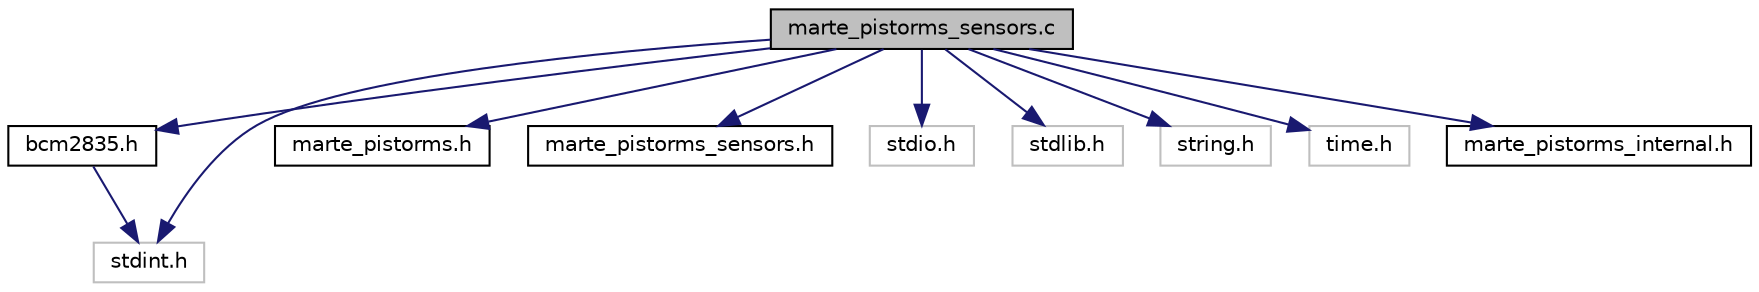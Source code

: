 digraph "marte_pistorms_sensors.c"
{
  edge [fontname="Helvetica",fontsize="10",labelfontname="Helvetica",labelfontsize="10"];
  node [fontname="Helvetica",fontsize="10",shape=record];
  Node1 [label="marte_pistorms_sensors.c",height=0.2,width=0.4,color="black", fillcolor="grey75", style="filled" fontcolor="black"];
  Node1 -> Node2 [color="midnightblue",fontsize="10",style="solid",fontname="Helvetica"];
  Node2 [label="bcm2835.h",height=0.2,width=0.4,color="black", fillcolor="white", style="filled",URL="$bcm2835_8h.html",tooltip="C library for Broadcom BCM 2835 as used in Raspberry Pi. "];
  Node2 -> Node3 [color="midnightblue",fontsize="10",style="solid",fontname="Helvetica"];
  Node3 [label="stdint.h",height=0.2,width=0.4,color="grey75", fillcolor="white", style="filled"];
  Node1 -> Node4 [color="midnightblue",fontsize="10",style="solid",fontname="Helvetica"];
  Node4 [label="marte_pistorms.h",height=0.2,width=0.4,color="black", fillcolor="white", style="filled",URL="$marte__pistorms_8h.html",tooltip="Drivers for sensors and motors from Pistorms + Raspberry PI model B. "];
  Node1 -> Node5 [color="midnightblue",fontsize="10",style="solid",fontname="Helvetica"];
  Node5 [label="marte_pistorms_sensors.h",height=0.2,width=0.4,color="black", fillcolor="white", style="filled",URL="$marte__pistorms__sensors_8h.html",tooltip="Drivers for sensors from Pistorms + Raspberry PI model B. "];
  Node1 -> Node6 [color="midnightblue",fontsize="10",style="solid",fontname="Helvetica"];
  Node6 [label="stdio.h",height=0.2,width=0.4,color="grey75", fillcolor="white", style="filled"];
  Node1 -> Node7 [color="midnightblue",fontsize="10",style="solid",fontname="Helvetica"];
  Node7 [label="stdlib.h",height=0.2,width=0.4,color="grey75", fillcolor="white", style="filled"];
  Node1 -> Node8 [color="midnightblue",fontsize="10",style="solid",fontname="Helvetica"];
  Node8 [label="string.h",height=0.2,width=0.4,color="grey75", fillcolor="white", style="filled"];
  Node1 -> Node3 [color="midnightblue",fontsize="10",style="solid",fontname="Helvetica"];
  Node1 -> Node9 [color="midnightblue",fontsize="10",style="solid",fontname="Helvetica"];
  Node9 [label="time.h",height=0.2,width=0.4,color="grey75", fillcolor="white", style="filled"];
  Node1 -> Node10 [color="midnightblue",fontsize="10",style="solid",fontname="Helvetica"];
  Node10 [label="marte_pistorms_internal.h",height=0.2,width=0.4,color="black", fillcolor="white", style="filled",URL="$marte__pistorms__internal_8h.html",tooltip="Library to add a debugger into the code. "];
}
